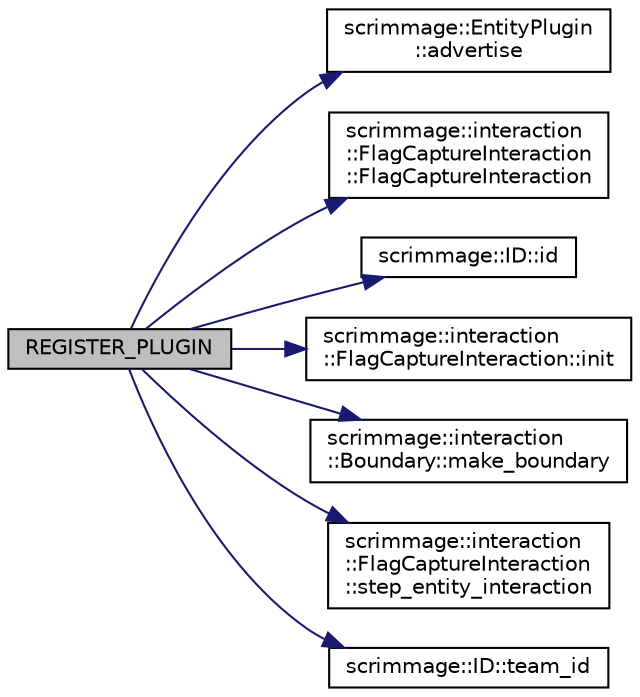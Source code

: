 digraph "REGISTER_PLUGIN"
{
 // LATEX_PDF_SIZE
  edge [fontname="Helvetica",fontsize="10",labelfontname="Helvetica",labelfontsize="10"];
  node [fontname="Helvetica",fontsize="10",shape=record];
  rankdir="LR";
  Node1 [label="REGISTER_PLUGIN",height=0.2,width=0.4,color="black", fillcolor="grey75", style="filled", fontcolor="black",tooltip=" "];
  Node1 -> Node2 [color="midnightblue",fontsize="10",style="solid",fontname="Helvetica"];
  Node2 [label="scrimmage::EntityPlugin\l::advertise",height=0.2,width=0.4,color="black", fillcolor="white", style="filled",URL="$classscrimmage_1_1EntityPlugin.html#aa4237f084247e93ca942aa70708aad03",tooltip=" "];
  Node1 -> Node3 [color="midnightblue",fontsize="10",style="solid",fontname="Helvetica"];
  Node3 [label="scrimmage::interaction\l::FlagCaptureInteraction\l::FlagCaptureInteraction",height=0.2,width=0.4,color="black", fillcolor="white", style="filled",URL="$classscrimmage_1_1interaction_1_1FlagCaptureInteraction.html#aaa96d431f23282d0ae5ae75d7fc2325e",tooltip=" "];
  Node1 -> Node4 [color="midnightblue",fontsize="10",style="solid",fontname="Helvetica"];
  Node4 [label="scrimmage::ID::id",height=0.2,width=0.4,color="black", fillcolor="white", style="filled",URL="$classscrimmage_1_1ID.html#a25211a234ba6e3de01db5063a7c498f6",tooltip=" "];
  Node1 -> Node5 [color="midnightblue",fontsize="10",style="solid",fontname="Helvetica"];
  Node5 [label="scrimmage::interaction\l::FlagCaptureInteraction::init",height=0.2,width=0.4,color="black", fillcolor="white", style="filled",URL="$classscrimmage_1_1interaction_1_1FlagCaptureInteraction.html#acf7c4dda90d17eeeb0dde636d7e53639",tooltip=" "];
  Node1 -> Node6 [color="midnightblue",fontsize="10",style="solid",fontname="Helvetica"];
  Node6 [label="scrimmage::interaction\l::Boundary::make_boundary",height=0.2,width=0.4,color="black", fillcolor="white", style="filled",URL="$classscrimmage_1_1interaction_1_1Boundary.html#a0a17bd11b5a7ee052e2deeec470e4386",tooltip=" "];
  Node1 -> Node7 [color="midnightblue",fontsize="10",style="solid",fontname="Helvetica"];
  Node7 [label="scrimmage::interaction\l::FlagCaptureInteraction\l::step_entity_interaction",height=0.2,width=0.4,color="black", fillcolor="white", style="filled",URL="$classscrimmage_1_1interaction_1_1FlagCaptureInteraction.html#a43ad8434be5603e39ab4dff1ae3c5d62",tooltip=" "];
  Node1 -> Node8 [color="midnightblue",fontsize="10",style="solid",fontname="Helvetica"];
  Node8 [label="scrimmage::ID::team_id",height=0.2,width=0.4,color="black", fillcolor="white", style="filled",URL="$classscrimmage_1_1ID.html#a18038d66078eff64f5988cb036ef8042",tooltip=" "];
}
